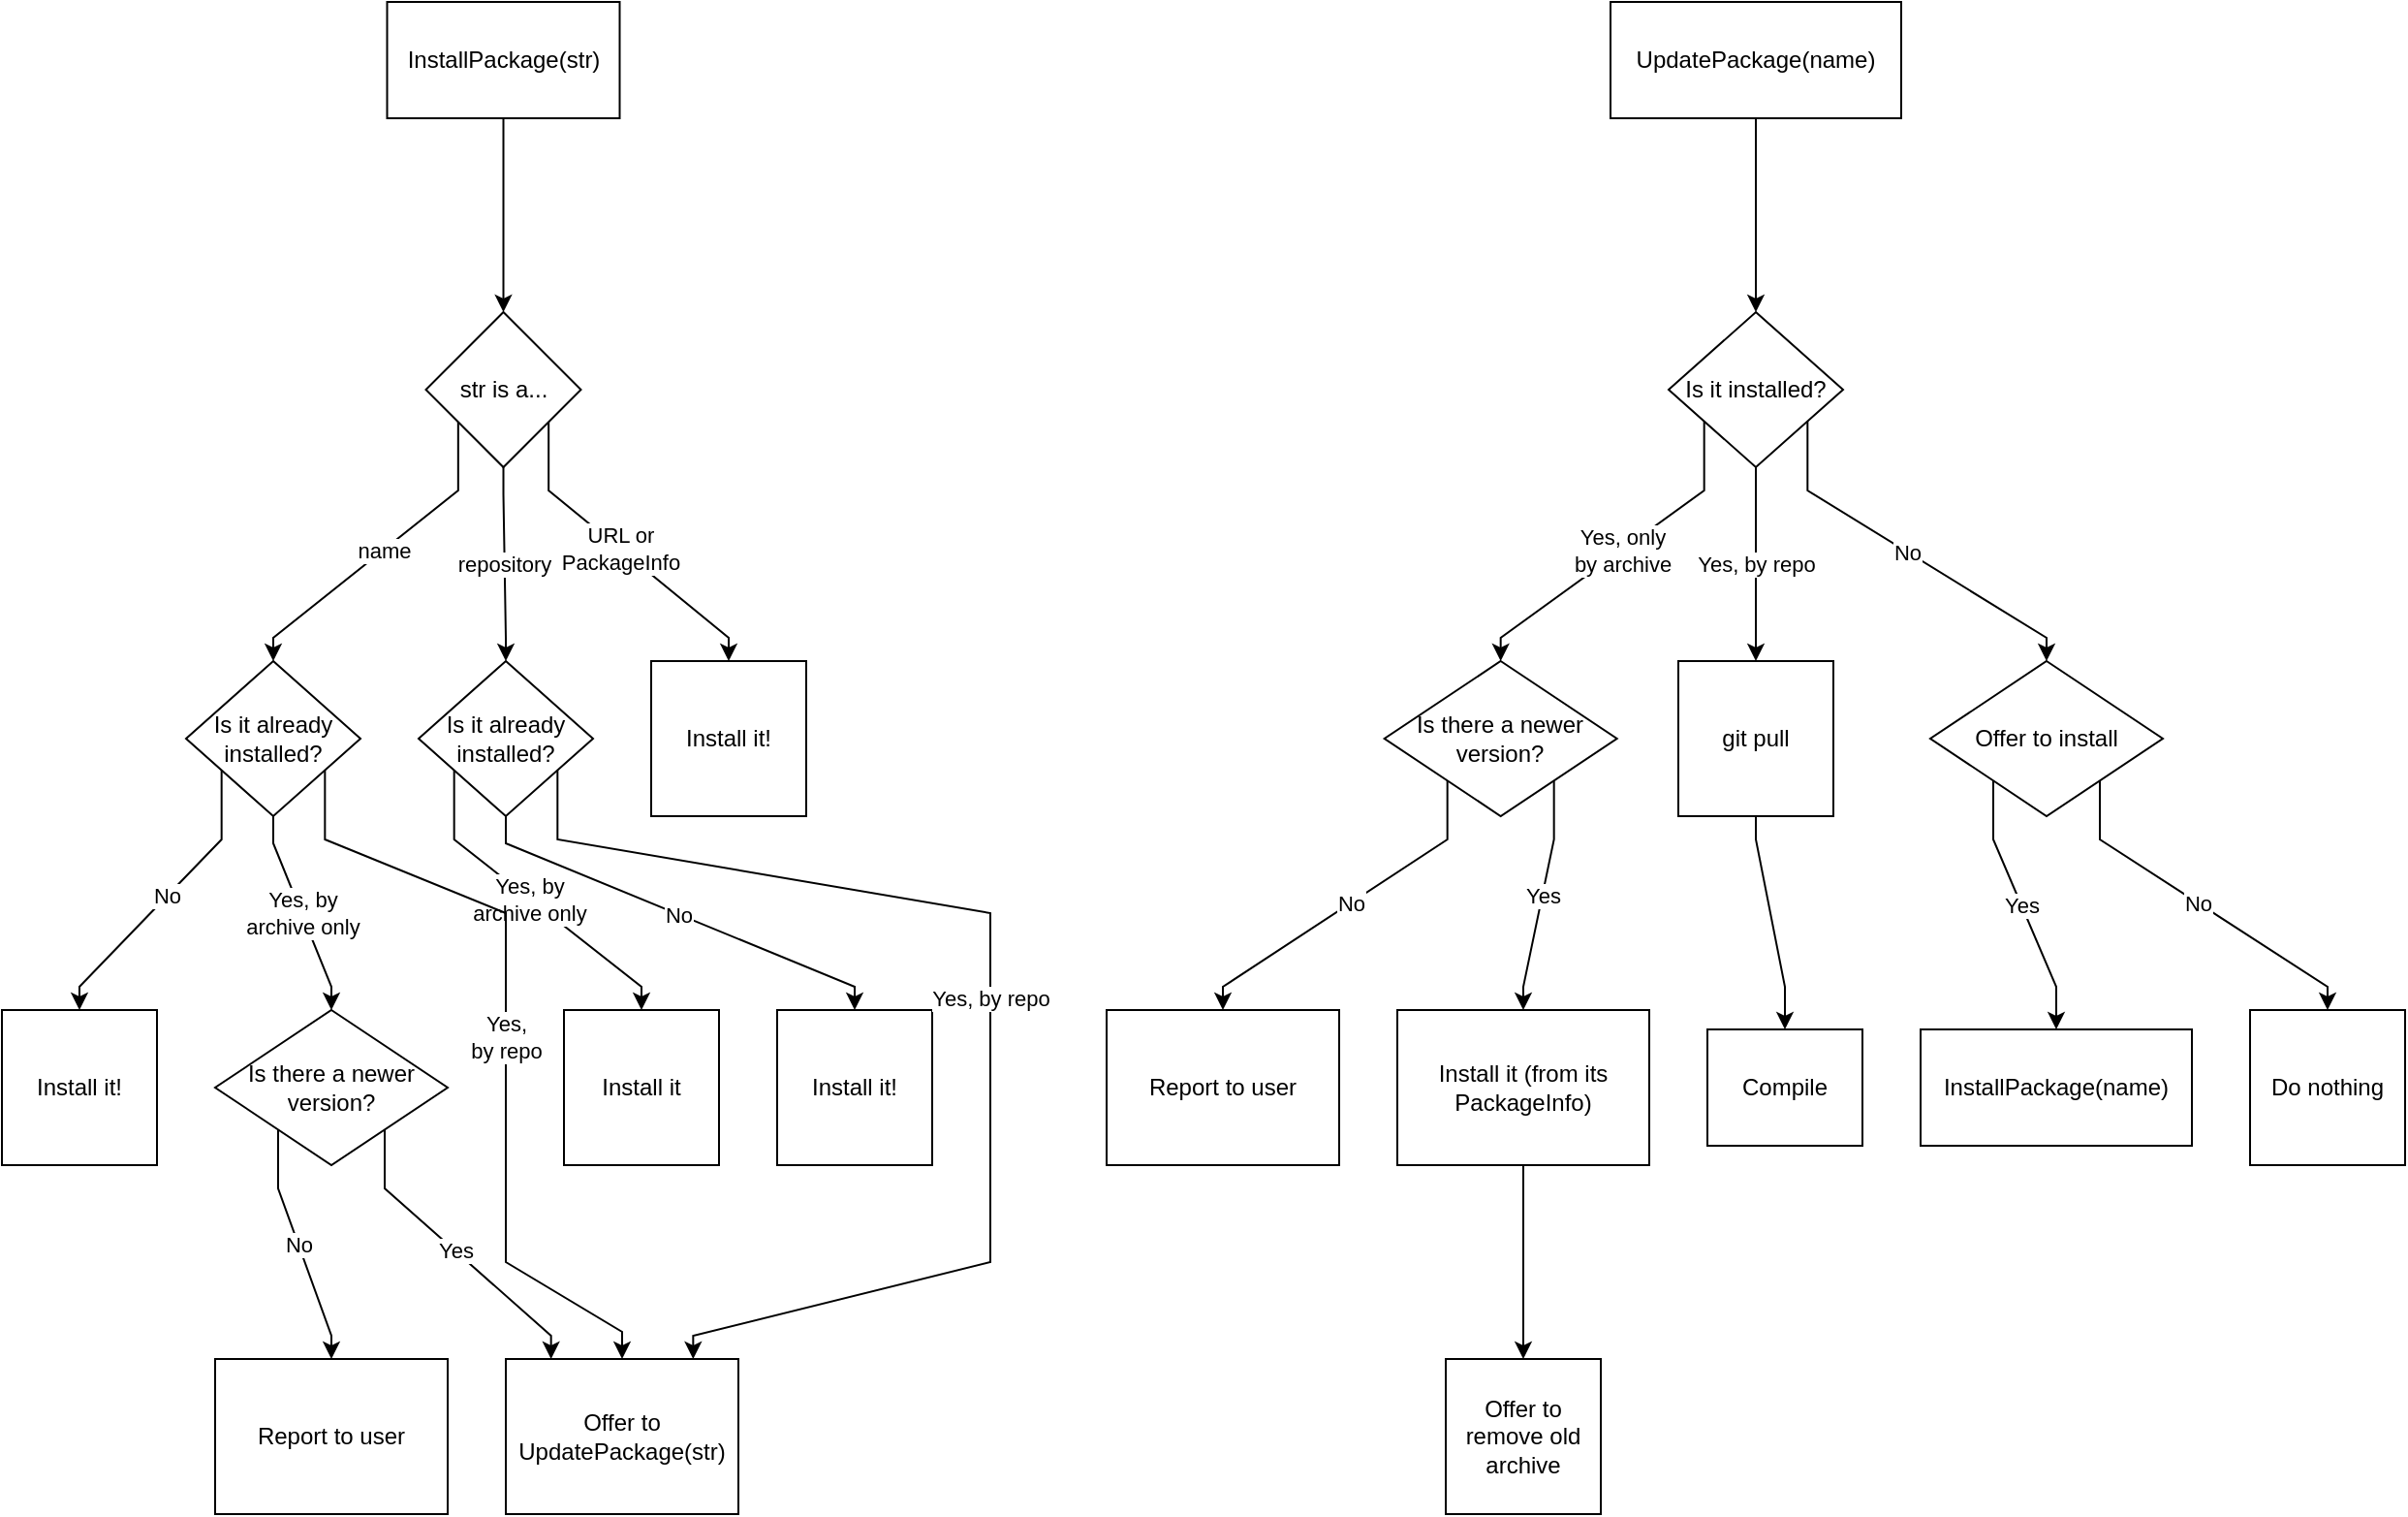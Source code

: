 <mxfile version="10.6.7" type="device"><diagram id="z-dBqSx4BEHTlq_WfjgC" name="Page-1"><mxGraphModel dx="696" dy="1417" grid="1" gridSize="10" guides="1" tooltips="1" connect="1" arrows="1" fold="1" page="1" pageScale="1" pageWidth="1169" pageHeight="827" math="0" shadow="0"><root><mxCell id="0"/><mxCell id="1" parent="0"/><mxCell id="nqQB0Ijf7aFAuLJdktE6-6" value="" style="edgeStyle=orthogonalEdgeStyle;rounded=0;orthogonalLoop=1;jettySize=auto;html=1;noEdgeStyle=1;orthogonal=1;" parent="1" source="nqQB0Ijf7aFAuLJdktE6-1" target="nqQB0Ijf7aFAuLJdktE6-2" edge="1"><mxGeometry relative="1" as="geometry"><Array as="points"><mxPoint x="258.75" y="72"/><mxPoint x="258.75" y="148"/></Array></mxGeometry></mxCell><mxCell id="nqQB0Ijf7aFAuLJdktE6-1" value="InstallPackage(str)&lt;br&gt;" style="rounded=0;whiteSpace=wrap;html=1;" parent="1" vertex="1"><mxGeometry x="198.75" width="120" height="60" as="geometry"/></mxCell><mxCell id="nqQB0Ijf7aFAuLJdktE6-8" value="name&lt;br&gt;" style="edgeStyle=orthogonalEdgeStyle;rounded=0;orthogonalLoop=1;jettySize=auto;html=1;noEdgeStyle=1;orthogonal=1;" parent="1" source="nqQB0Ijf7aFAuLJdktE6-2" target="nqQB0Ijf7aFAuLJdktE6-7" edge="1"><mxGeometry relative="1" as="geometry"><Array as="points"><mxPoint x="235.417" y="252"/><mxPoint x="140" y="328"/></Array></mxGeometry></mxCell><mxCell id="nqQB0Ijf7aFAuLJdktE6-10" value="repository&lt;br&gt;" style="edgeStyle=orthogonalEdgeStyle;rounded=0;orthogonalLoop=1;jettySize=auto;html=1;noEdgeStyle=1;orthogonal=1;" parent="1" source="nqQB0Ijf7aFAuLJdktE6-2" target="nqQB0Ijf7aFAuLJdktE6-9" edge="1"><mxGeometry relative="1" as="geometry"><Array as="points"><mxPoint x="258.75" y="254"/><mxPoint x="260" y="328"/></Array></mxGeometry></mxCell><mxCell id="nqQB0Ijf7aFAuLJdktE6-12" value="URL or&lt;br&gt;PackageInfo&lt;br&gt;" style="edgeStyle=orthogonalEdgeStyle;rounded=0;orthogonalLoop=1;jettySize=auto;html=1;noEdgeStyle=1;orthogonal=1;" parent="1" source="nqQB0Ijf7aFAuLJdktE6-2" target="nqQB0Ijf7aFAuLJdktE6-11" edge="1"><mxGeometry relative="1" as="geometry"><Array as="points"><mxPoint x="282.083" y="252"/><mxPoint x="375" y="328"/></Array></mxGeometry></mxCell><mxCell id="nqQB0Ijf7aFAuLJdktE6-2" value="str is a...&lt;br&gt;" style="rhombus;whiteSpace=wrap;html=1;" parent="1" vertex="1"><mxGeometry x="218.75" y="160" width="80" height="80" as="geometry"/></mxCell><mxCell id="nqQB0Ijf7aFAuLJdktE6-11" value="Install it!&lt;br&gt;" style="rounded=0;whiteSpace=wrap;html=1;" parent="1" vertex="1"><mxGeometry x="335" y="340" width="80" height="80" as="geometry"/></mxCell><mxCell id="nqQB0Ijf7aFAuLJdktE6-31" value="Yes, by&lt;br&gt;archive only" style="edgeStyle=orthogonalEdgeStyle;rounded=0;orthogonalLoop=1;jettySize=auto;html=1;noEdgeStyle=1;orthogonal=1;" parent="1" source="nqQB0Ijf7aFAuLJdktE6-9" target="nqQB0Ijf7aFAuLJdktE6-32" edge="1"><mxGeometry relative="1" as="geometry"><mxPoint x="600" y="380" as="targetPoint"/><Array as="points"><mxPoint x="233.333" y="432"/><mxPoint x="330" y="508"/></Array></mxGeometry></mxCell><mxCell id="nqQB0Ijf7aFAuLJdktE6-43" value="No" style="edgeStyle=orthogonalEdgeStyle;rounded=0;orthogonalLoop=1;jettySize=auto;html=1;noEdgeStyle=1;orthogonal=1;" parent="1" source="nqQB0Ijf7aFAuLJdktE6-9" target="nqQB0Ijf7aFAuLJdktE6-26" edge="1"><mxGeometry relative="1" as="geometry"><mxPoint x="370" y="500" as="targetPoint"/><Array as="points"><mxPoint x="260" y="434"/><mxPoint x="440" y="508"/></Array></mxGeometry></mxCell><mxCell id="nqQB0Ijf7aFAuLJdktE6-9" value="Is it already installed?&lt;br&gt;" style="rhombus;whiteSpace=wrap;html=1;" parent="1" vertex="1"><mxGeometry x="215" y="340" width="90" height="80" as="geometry"/></mxCell><mxCell id="nqQB0Ijf7aFAuLJdktE6-15" value="No&lt;br&gt;" style="edgeStyle=orthogonalEdgeStyle;rounded=0;orthogonalLoop=1;jettySize=auto;html=1;noEdgeStyle=1;orthogonal=1;" parent="1" source="nqQB0Ijf7aFAuLJdktE6-7" target="nqQB0Ijf7aFAuLJdktE6-14" edge="1"><mxGeometry relative="1" as="geometry"><Array as="points"><mxPoint x="113.333" y="432"/><mxPoint x="40" y="508"/></Array></mxGeometry></mxCell><mxCell id="nqQB0Ijf7aFAuLJdktE6-17" value="Yes, by&lt;br&gt;archive only&lt;br&gt;" style="edgeStyle=orthogonalEdgeStyle;rounded=0;orthogonalLoop=1;jettySize=auto;html=1;noEdgeStyle=1;orthogonal=1;" parent="1" source="nqQB0Ijf7aFAuLJdktE6-7" target="nqQB0Ijf7aFAuLJdktE6-16" edge="1"><mxGeometry relative="1" as="geometry"><Array as="points"><mxPoint x="140" y="434"/><mxPoint x="170" y="508"/></Array></mxGeometry></mxCell><mxCell id="nqQB0Ijf7aFAuLJdktE6-7" value="Is it already installed?&lt;br&gt;" style="rhombus;whiteSpace=wrap;html=1;" parent="1" vertex="1"><mxGeometry x="95" y="340" width="90" height="80" as="geometry"/></mxCell><mxCell id="nqQB0Ijf7aFAuLJdktE6-19" value="No" style="edgeStyle=orthogonalEdgeStyle;rounded=0;orthogonalLoop=1;jettySize=auto;html=1;noEdgeStyle=1;orthogonal=1;" parent="1" source="nqQB0Ijf7aFAuLJdktE6-16" target="nqQB0Ijf7aFAuLJdktE6-18" edge="1"><mxGeometry relative="1" as="geometry"><Array as="points"><mxPoint x="142.5" y="612"/><mxPoint x="170" y="688"/></Array></mxGeometry></mxCell><mxCell id="nqQB0Ijf7aFAuLJdktE6-23" value="Yes" style="edgeStyle=orthogonalEdgeStyle;rounded=0;orthogonalLoop=1;jettySize=auto;html=1;noEdgeStyle=1;orthogonal=1;" parent="1" source="nqQB0Ijf7aFAuLJdktE6-16" target="nqQB0Ijf7aFAuLJdktE6-22" edge="1"><mxGeometry relative="1" as="geometry"><Array as="points"><mxPoint x="197.5" y="612"/><mxPoint x="283.333" y="688"/></Array></mxGeometry></mxCell><mxCell id="nqQB0Ijf7aFAuLJdktE6-16" value="Is there a newer version?&lt;br&gt;" style="rhombus;whiteSpace=wrap;html=1;" parent="1" vertex="1"><mxGeometry x="110" y="520" width="120" height="80" as="geometry"/></mxCell><mxCell id="nqQB0Ijf7aFAuLJdktE6-18" value="Report to user&lt;br&gt;" style="rounded=0;whiteSpace=wrap;html=1;rounded=0;" parent="1" vertex="1"><mxGeometry x="110" y="700" width="120" height="80" as="geometry"/></mxCell><mxCell id="nqQB0Ijf7aFAuLJdktE6-14" value="Install it!&lt;br&gt;" style="rounded=0;whiteSpace=wrap;html=1;rounded=0;" parent="1" vertex="1"><mxGeometry y="520" width="80" height="80" as="geometry"/></mxCell><mxCell id="nqQB0Ijf7aFAuLJdktE6-22" value="Offer to UpdatePackage(str)&lt;br&gt;" style="rounded=0;whiteSpace=wrap;html=1;rounded=0;" parent="1" vertex="1"><mxGeometry x="260" y="700" width="120" height="80" as="geometry"/></mxCell><mxCell id="nqQB0Ijf7aFAuLJdktE6-26" value="Install it!&lt;br&gt;" style="rounded=0;whiteSpace=wrap;html=1;" parent="1" vertex="1"><mxGeometry x="400" y="520" width="80" height="80" as="geometry"/></mxCell><mxCell id="nqQB0Ijf7aFAuLJdktE6-32" value="Install it&lt;br&gt;" style="rounded=0;whiteSpace=wrap;html=1;" parent="1" vertex="1"><mxGeometry x="290" y="520" width="80" height="80" as="geometry"/></mxCell><mxCell id="nqQB0Ijf7aFAuLJdktE6-40" value="Yes, by repo" style="edgeStyle=orthogonalEdgeStyle;rounded=0;orthogonalLoop=1;jettySize=auto;html=1;noEdgeStyle=1;orthogonal=1;" parent="1" source="nqQB0Ijf7aFAuLJdktE6-9" target="nqQB0Ijf7aFAuLJdktE6-22" edge="1"><mxGeometry relative="1" as="geometry"><mxPoint x="330" y="420" as="sourcePoint"/><mxPoint x="710" y="508" as="targetPoint"/><Array as="points"><mxPoint x="286.667" y="432"/><mxPoint x="510" y="470"/><mxPoint x="510" y="650"/><mxPoint x="356.667" y="688"/></Array></mxGeometry></mxCell><mxCell id="nqQB0Ijf7aFAuLJdktE6-41" value="Yes,&lt;br&gt;by repo&lt;br&gt;" style="edgeStyle=orthogonalEdgeStyle;rounded=0;orthogonalLoop=1;jettySize=auto;html=1;noEdgeStyle=1;orthogonal=1;" parent="1" source="nqQB0Ijf7aFAuLJdktE6-7" target="nqQB0Ijf7aFAuLJdktE6-22" edge="1"><mxGeometry relative="1" as="geometry"><mxPoint x="240" y="420" as="targetPoint"/><Array as="points"><mxPoint x="166.667" y="432"/><mxPoint x="260" y="470"/><mxPoint x="260" y="650"/><mxPoint x="320" y="686"/></Array></mxGeometry></mxCell><mxCell id="nqQB0Ijf7aFAuLJdktE6-49" value="" style="edgeStyle=orthogonalEdgeStyle;rounded=0;orthogonalLoop=1;jettySize=auto;html=1;noEdgeStyle=1;orthogonal=1;" parent="1" source="nqQB0Ijf7aFAuLJdktE6-47" target="nqQB0Ijf7aFAuLJdktE6-48" edge="1"><mxGeometry relative="1" as="geometry"><Array as="points"><mxPoint x="905" y="72"/><mxPoint x="905" y="148"/></Array></mxGeometry></mxCell><mxCell id="nqQB0Ijf7aFAuLJdktE6-47" value="UpdatePackage(name)&lt;br&gt;" style="rounded=0;whiteSpace=wrap;html=1;" parent="1" vertex="1"><mxGeometry x="830" width="150" height="60" as="geometry"/></mxCell><mxCell id="nqQB0Ijf7aFAuLJdktE6-52" value="Yes, only&lt;br&gt;by archive&lt;br&gt;" style="edgeStyle=orthogonalEdgeStyle;rounded=0;orthogonalLoop=1;jettySize=auto;html=1;noEdgeStyle=1;orthogonal=1;" parent="1" source="nqQB0Ijf7aFAuLJdktE6-48" target="nqQB0Ijf7aFAuLJdktE6-50" edge="1"><mxGeometry relative="1" as="geometry"><mxPoint x="820" y="170" as="targetPoint"/><Array as="points"><mxPoint x="878.333" y="252"/><mxPoint x="773.333" y="328"/></Array></mxGeometry></mxCell><mxCell id="nqQB0Ijf7aFAuLJdktE6-62" value="Yes, by repo" style="edgeStyle=orthogonalEdgeStyle;rounded=0;orthogonalLoop=1;jettySize=auto;html=1;noEdgeStyle=1;orthogonal=1;" parent="1" source="nqQB0Ijf7aFAuLJdktE6-48" target="nqQB0Ijf7aFAuLJdktE6-61" edge="1"><mxGeometry relative="1" as="geometry"><Array as="points"><mxPoint x="905" y="254"/><mxPoint x="905" y="328"/></Array></mxGeometry></mxCell><mxCell id="nqQB0Ijf7aFAuLJdktE6-64" value="No" style="edgeStyle=orthogonalEdgeStyle;rounded=0;orthogonalLoop=1;jettySize=auto;html=1;noEdgeStyle=1;orthogonal=1;" parent="1" source="nqQB0Ijf7aFAuLJdktE6-48" target="nqQB0Ijf7aFAuLJdktE6-63" edge="1"><mxGeometry relative="1" as="geometry"><Array as="points"><mxPoint x="931.667" y="252"/><mxPoint x="1055" y="328"/></Array></mxGeometry></mxCell><mxCell id="nqQB0Ijf7aFAuLJdktE6-48" value="Is it installed?&lt;br&gt;" style="rhombus;whiteSpace=wrap;html=1;" parent="1" vertex="1"><mxGeometry x="860" y="160" width="90" height="80" as="geometry"/></mxCell><mxCell id="nqQB0Ijf7aFAuLJdktE6-54" value="No" style="edgeStyle=orthogonalEdgeStyle;rounded=0;orthogonalLoop=1;jettySize=auto;html=1;noEdgeStyle=1;orthogonal=1;" parent="1" source="nqQB0Ijf7aFAuLJdktE6-50" target="nqQB0Ijf7aFAuLJdktE6-55" edge="1"><mxGeometry relative="1" as="geometry"><mxPoint x="580" y="170" as="targetPoint"/><Array as="points"><mxPoint x="745.833" y="432"/><mxPoint x="630" y="508"/></Array></mxGeometry></mxCell><mxCell id="nqQB0Ijf7aFAuLJdktE6-58" value="Yes" style="edgeStyle=orthogonalEdgeStyle;rounded=0;orthogonalLoop=1;jettySize=auto;html=1;noEdgeStyle=1;orthogonal=1;" parent="1" source="nqQB0Ijf7aFAuLJdktE6-50" target="nqQB0Ijf7aFAuLJdktE6-56" edge="1"><mxGeometry relative="1" as="geometry"><mxPoint x="720" y="290" as="targetPoint"/><Array as="points"><mxPoint x="800.833" y="432"/><mxPoint x="785" y="508"/></Array></mxGeometry></mxCell><mxCell id="nqQB0Ijf7aFAuLJdktE6-50" value="Is there a newer version?&lt;br&gt;" style="rhombus;whiteSpace=wrap;html=1;" parent="1" vertex="1"><mxGeometry x="713.333" y="340" width="120" height="80" as="geometry"/></mxCell><mxCell id="nqQB0Ijf7aFAuLJdktE6-55" value="Report to user&lt;br&gt;" style="rounded=0;whiteSpace=wrap;html=1;rounded=0;" parent="1" vertex="1"><mxGeometry x="570" y="520" width="120" height="80" as="geometry"/></mxCell><mxCell id="nqQB0Ijf7aFAuLJdktE6-60" style="edgeStyle=orthogonalEdgeStyle;rounded=0;orthogonalLoop=1;jettySize=auto;html=1;noEdgeStyle=1;orthogonal=1;" parent="1" source="nqQB0Ijf7aFAuLJdktE6-56" target="nqQB0Ijf7aFAuLJdktE6-59" edge="1"><mxGeometry relative="1" as="geometry"><mxPoint x="810" y="410" as="sourcePoint"/><Array as="points"><mxPoint x="785" y="612"/><mxPoint x="785" y="688"/></Array></mxGeometry></mxCell><mxCell id="nqQB0Ijf7aFAuLJdktE6-56" value="Install it (from its PackageInfo)&lt;br&gt;" style="rounded=0;whiteSpace=wrap;html=1;rounded=0;" parent="1" vertex="1"><mxGeometry x="720" y="520" width="130" height="80" as="geometry"/></mxCell><mxCell id="nqQB0Ijf7aFAuLJdktE6-59" value="Offer to remove old archive&lt;br&gt;" style="rounded=0;whiteSpace=wrap;html=1;" parent="1" vertex="1"><mxGeometry x="745" y="700" width="80" height="80" as="geometry"/></mxCell><mxCell id="OUTsO5IDDBVRm3_Dli_Z-2" style="edgeStyle=orthogonalEdgeStyle;rounded=0;orthogonalLoop=1;jettySize=auto;html=1;noEdgeStyle=1;orthogonal=1;" parent="1" source="nqQB0Ijf7aFAuLJdktE6-61" target="OUTsO5IDDBVRm3_Dli_Z-1" edge="1"><mxGeometry relative="1" as="geometry"><Array as="points"><mxPoint x="905" y="432"/><mxPoint x="920" y="508"/></Array></mxGeometry></mxCell><mxCell id="nqQB0Ijf7aFAuLJdktE6-61" value="git pull&lt;br&gt;" style="rounded=0;whiteSpace=wrap;html=1;" parent="1" vertex="1"><mxGeometry x="865" y="340" width="80" height="80" as="geometry"/></mxCell><mxCell id="nqQB0Ijf7aFAuLJdktE6-66" value="Yes" style="edgeStyle=orthogonalEdgeStyle;rounded=0;orthogonalLoop=1;jettySize=auto;html=1;noEdgeStyle=1;orthogonal=1;" parent="1" source="nqQB0Ijf7aFAuLJdktE6-63" target="nqQB0Ijf7aFAuLJdktE6-67" edge="1"><mxGeometry relative="1" as="geometry"><mxPoint x="1090" y="420" as="targetPoint"/><Array as="points"><mxPoint x="1027.5" y="432"/><mxPoint x="1060" y="508"/></Array></mxGeometry></mxCell><mxCell id="nqQB0Ijf7aFAuLJdktE6-70" value="No" style="edgeStyle=orthogonalEdgeStyle;rounded=0;orthogonalLoop=1;jettySize=auto;html=1;noEdgeStyle=1;orthogonal=1;" parent="1" source="nqQB0Ijf7aFAuLJdktE6-63" target="nqQB0Ijf7aFAuLJdktE6-68" edge="1"><mxGeometry relative="1" as="geometry"><Array as="points"><mxPoint x="1082.5" y="432"/><mxPoint x="1200" y="508"/></Array></mxGeometry></mxCell><mxCell id="nqQB0Ijf7aFAuLJdktE6-63" value="Offer to install" style="rhombus;whiteSpace=wrap;html=1;rounded=0;" parent="1" vertex="1"><mxGeometry x="995" y="340" width="120" height="80" as="geometry"/></mxCell><mxCell id="nqQB0Ijf7aFAuLJdktE6-67" value="InstallPackage(name)&lt;br&gt;" style="rounded=0;whiteSpace=wrap;html=1;" parent="1" vertex="1"><mxGeometry x="990" y="530" width="140" height="60" as="geometry"/></mxCell><mxCell id="nqQB0Ijf7aFAuLJdktE6-68" value="Do nothing&lt;br&gt;" style="rounded=0;whiteSpace=wrap;html=1;" parent="1" vertex="1"><mxGeometry x="1160" y="520" width="80" height="80" as="geometry"/></mxCell><mxCell id="OUTsO5IDDBVRm3_Dli_Z-1" value="Compile&lt;br&gt;" style="rounded=0;whiteSpace=wrap;html=1;" parent="1" vertex="1"><mxGeometry x="880" y="530" width="80" height="60" as="geometry"/></mxCell></root></mxGraphModel></diagram></mxfile>